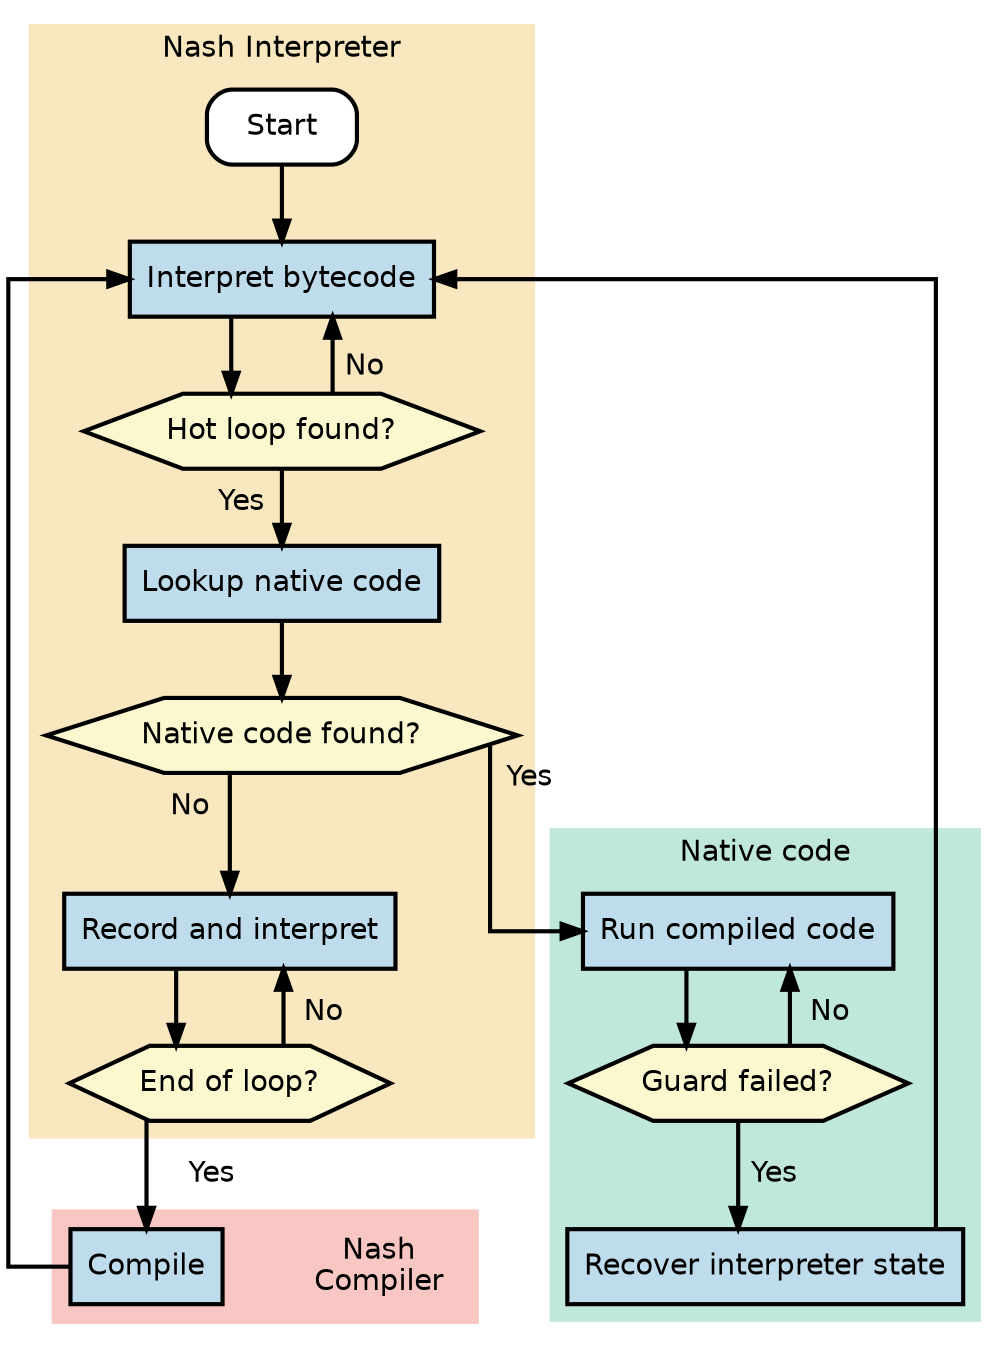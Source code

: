 digraph Flow {
        // rankdir=LR;
        splines=ortho;
        // nodesep=0.25;
        // nodesep=1;
        fontname="Helvetica"
        bgcolor="transparent"

        node [fontname="Helvetica"
              ]

        subgraph cluster_interpreter {
                label="Nash Interpreter";
                style="filled";
                color="#f9e7bf";

                node [width=1,shape=box,style="filled,bold,rounded",fontname="Helvetica"] {
                        start [label="Start",fillcolor="#ffffff"];
                        // end [label="End"];
                }

                node [shape=box,style="filled,bold",fillcolor="#bfdcec"] {
                        interpret [label="Interpret bytecode"];
                        lookup [label="Lookup native code"];
                        rec [label="Record and interpret"];
                }
                node [shape=hexagon,style="filled,bold",fillcolor="#fbf8d0"] {
                        is_hotloop [label="Hot loop found?"];
                        has_native [label="Native code found?"];
                        done_rec [label="End of loop?"];
                }
        }

        subgraph cluster_compiler {
                style="filled";
                color="#f9c7c3";
                node [shape=box,style="filled,bold",fillcolor="#bfdcec"] {
                        compile [label="Compile"];
                }
                // label="Nash Compiler";
                node [shape=plaintext,style=""] {
                        l [label="Nash\nCompiler"];
                }
                { rank=same;
                        compile l};
                compile -> l [style="invis"];
        }

        subgraph cluster_native {
                label="Native code";
                style="filled";
                color="#bfe7dc";
                node [shape=box,style="filled,bold",fillcolor="#bfdcec"] {
                        native [label="Run compiled code"];
                        recover [label="Recover interpreter state"];
                }
                node [shape=hexagon,style="filled,bold",fillcolor="#fbf8d0"] {
                        guard [label="Guard failed?"];
                }
        }

        edge [color="black",fontname="Helvetica",style="bold"] {
                start -> interpret;
                interpret -> is_hotloop;
                is_hotloop -> lookup [taillabel="Yes",labelangle=-50,labeldistance=2.5];
                is_hotloop -> interpret [taillabel="No",labelangle=-50,labeldistance=2];
                lookup -> has_native;
                has_native -> native [taillabel="Yes",labelangle=50,labeldistance=2.5];
                has_native -> rec [taillabel="No",labelangle=-50,labeldistance=2.5];
                rec -> done_rec;

                native -> guard;
                guard -> recover [label="Yes"];
                guard -> native [taillabel="No",labelangle=-50,labeldistance=2.5];
                recover -> interpret;

                done_rec -> compile [label="Yes"];
                done_rec -> rec [taillabel="No",labelangle=-50,labeldistance=2.5];
                compile -> interpret;
        }
}
